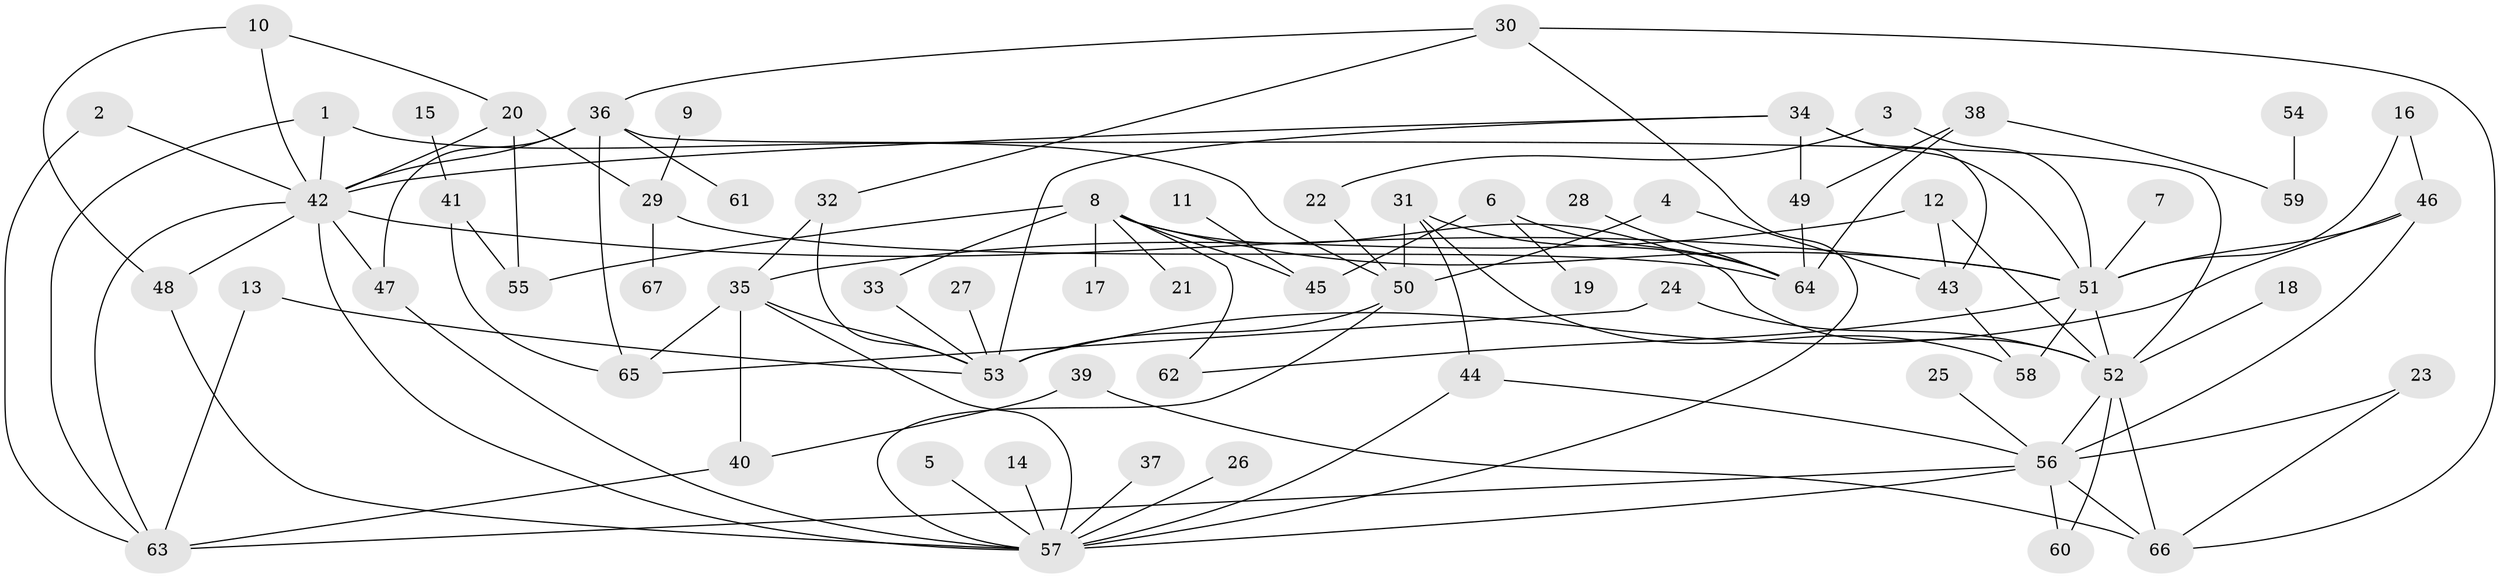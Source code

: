 // original degree distribution, {4: 0.14925373134328357, 6: 0.022388059701492536, 11: 0.007462686567164179, 8: 0.014925373134328358, 5: 0.05223880597014925, 7: 0.014925373134328358, 2: 0.3358208955223881, 3: 0.16417910447761194, 1: 0.23880597014925373}
// Generated by graph-tools (version 1.1) at 2025/25/03/09/25 03:25:26]
// undirected, 67 vertices, 112 edges
graph export_dot {
graph [start="1"]
  node [color=gray90,style=filled];
  1;
  2;
  3;
  4;
  5;
  6;
  7;
  8;
  9;
  10;
  11;
  12;
  13;
  14;
  15;
  16;
  17;
  18;
  19;
  20;
  21;
  22;
  23;
  24;
  25;
  26;
  27;
  28;
  29;
  30;
  31;
  32;
  33;
  34;
  35;
  36;
  37;
  38;
  39;
  40;
  41;
  42;
  43;
  44;
  45;
  46;
  47;
  48;
  49;
  50;
  51;
  52;
  53;
  54;
  55;
  56;
  57;
  58;
  59;
  60;
  61;
  62;
  63;
  64;
  65;
  66;
  67;
  1 -- 42 [weight=1.0];
  1 -- 50 [weight=1.0];
  1 -- 63 [weight=1.0];
  2 -- 42 [weight=1.0];
  2 -- 63 [weight=1.0];
  3 -- 22 [weight=1.0];
  3 -- 51 [weight=1.0];
  4 -- 43 [weight=1.0];
  4 -- 50 [weight=1.0];
  5 -- 57 [weight=1.0];
  6 -- 19 [weight=1.0];
  6 -- 45 [weight=1.0];
  6 -- 64 [weight=1.0];
  7 -- 51 [weight=1.0];
  8 -- 17 [weight=1.0];
  8 -- 21 [weight=1.0];
  8 -- 33 [weight=1.0];
  8 -- 45 [weight=2.0];
  8 -- 51 [weight=1.0];
  8 -- 52 [weight=1.0];
  8 -- 55 [weight=1.0];
  8 -- 62 [weight=1.0];
  9 -- 29 [weight=1.0];
  10 -- 20 [weight=1.0];
  10 -- 42 [weight=1.0];
  10 -- 48 [weight=1.0];
  11 -- 45 [weight=1.0];
  12 -- 35 [weight=1.0];
  12 -- 43 [weight=1.0];
  12 -- 52 [weight=1.0];
  13 -- 53 [weight=1.0];
  13 -- 63 [weight=1.0];
  14 -- 57 [weight=1.0];
  15 -- 41 [weight=1.0];
  16 -- 46 [weight=1.0];
  16 -- 51 [weight=1.0];
  18 -- 52 [weight=1.0];
  20 -- 29 [weight=1.0];
  20 -- 42 [weight=1.0];
  20 -- 55 [weight=1.0];
  22 -- 50 [weight=1.0];
  23 -- 56 [weight=1.0];
  23 -- 66 [weight=1.0];
  24 -- 52 [weight=1.0];
  24 -- 65 [weight=1.0];
  25 -- 56 [weight=1.0];
  26 -- 57 [weight=1.0];
  27 -- 53 [weight=1.0];
  28 -- 64 [weight=1.0];
  29 -- 64 [weight=1.0];
  29 -- 67 [weight=1.0];
  30 -- 32 [weight=1.0];
  30 -- 36 [weight=1.0];
  30 -- 57 [weight=1.0];
  30 -- 66 [weight=1.0];
  31 -- 44 [weight=1.0];
  31 -- 50 [weight=1.0];
  31 -- 58 [weight=1.0];
  31 -- 64 [weight=1.0];
  32 -- 35 [weight=1.0];
  32 -- 53 [weight=1.0];
  33 -- 53 [weight=1.0];
  34 -- 42 [weight=1.0];
  34 -- 43 [weight=1.0];
  34 -- 49 [weight=1.0];
  34 -- 51 [weight=1.0];
  34 -- 53 [weight=1.0];
  35 -- 40 [weight=1.0];
  35 -- 53 [weight=1.0];
  35 -- 57 [weight=1.0];
  35 -- 65 [weight=1.0];
  36 -- 42 [weight=1.0];
  36 -- 47 [weight=1.0];
  36 -- 52 [weight=1.0];
  36 -- 61 [weight=1.0];
  36 -- 65 [weight=1.0];
  37 -- 57 [weight=1.0];
  38 -- 49 [weight=1.0];
  38 -- 59 [weight=1.0];
  38 -- 64 [weight=1.0];
  39 -- 40 [weight=1.0];
  39 -- 66 [weight=1.0];
  40 -- 63 [weight=1.0];
  41 -- 55 [weight=1.0];
  41 -- 65 [weight=1.0];
  42 -- 47 [weight=1.0];
  42 -- 48 [weight=1.0];
  42 -- 51 [weight=1.0];
  42 -- 57 [weight=1.0];
  42 -- 63 [weight=1.0];
  43 -- 58 [weight=1.0];
  44 -- 56 [weight=1.0];
  44 -- 57 [weight=1.0];
  46 -- 51 [weight=1.0];
  46 -- 53 [weight=1.0];
  46 -- 56 [weight=2.0];
  47 -- 57 [weight=1.0];
  48 -- 57 [weight=1.0];
  49 -- 64 [weight=1.0];
  50 -- 53 [weight=1.0];
  50 -- 57 [weight=1.0];
  51 -- 52 [weight=1.0];
  51 -- 58 [weight=1.0];
  51 -- 62 [weight=1.0];
  52 -- 56 [weight=1.0];
  52 -- 60 [weight=1.0];
  52 -- 66 [weight=1.0];
  54 -- 59 [weight=1.0];
  56 -- 57 [weight=1.0];
  56 -- 60 [weight=1.0];
  56 -- 63 [weight=1.0];
  56 -- 66 [weight=1.0];
}
